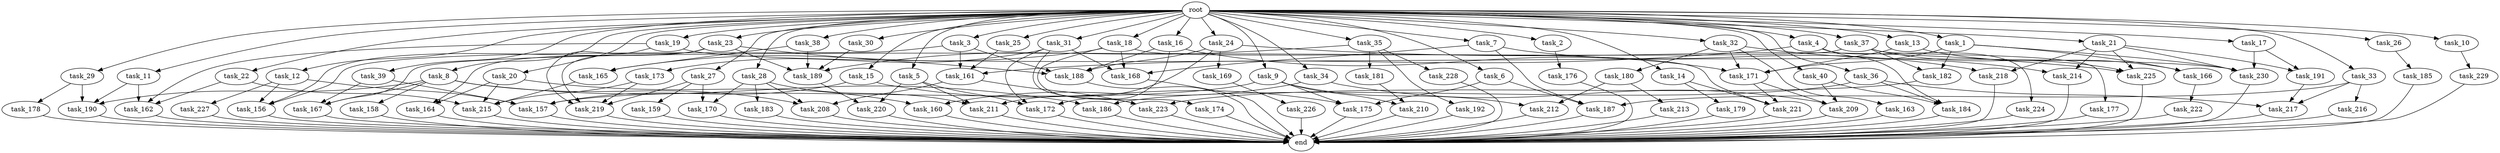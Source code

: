 digraph G {
  root [size="0.000000"];
  task_1 [size="102.400000"];
  task_2 [size="102.400000"];
  task_3 [size="102.400000"];
  task_4 [size="102.400000"];
  task_5 [size="102.400000"];
  task_6 [size="102.400000"];
  task_7 [size="102.400000"];
  task_8 [size="102.400000"];
  task_9 [size="102.400000"];
  task_10 [size="102.400000"];
  task_11 [size="102.400000"];
  task_12 [size="102.400000"];
  task_13 [size="102.400000"];
  task_14 [size="102.400000"];
  task_15 [size="102.400000"];
  task_16 [size="102.400000"];
  task_17 [size="102.400000"];
  task_18 [size="102.400000"];
  task_19 [size="102.400000"];
  task_20 [size="102.400000"];
  task_21 [size="102.400000"];
  task_22 [size="102.400000"];
  task_23 [size="102.400000"];
  task_24 [size="102.400000"];
  task_25 [size="102.400000"];
  task_26 [size="102.400000"];
  task_27 [size="102.400000"];
  task_28 [size="102.400000"];
  task_29 [size="102.400000"];
  task_30 [size="102.400000"];
  task_31 [size="102.400000"];
  task_32 [size="102.400000"];
  task_33 [size="102.400000"];
  task_34 [size="102.400000"];
  task_35 [size="102.400000"];
  task_36 [size="102.400000"];
  task_37 [size="102.400000"];
  task_38 [size="102.400000"];
  task_39 [size="102.400000"];
  task_40 [size="102.400000"];
  task_156 [size="29205777612.800003"];
  task_157 [size="128849018880.000000"];
  task_158 [size="13743895347.200001"];
  task_159 [size="54975581388.800003"];
  task_160 [size="116823110451.200012"];
  task_161 [size="30923764531.200001"];
  task_162 [size="115105123532.800003"];
  task_163 [size="13743895347.200001"];
  task_164 [size="38654705664.000000"];
  task_165 [size="91053306675.200012"];
  task_166 [size="27487790694.400002"];
  task_167 [size="38654705664.000000"];
  task_168 [size="66142496358.400002"];
  task_169 [size="54975581388.800003"];
  task_170 [size="97066260889.600006"];
  task_171 [size="72155450572.800003"];
  task_172 [size="66142496358.400002"];
  task_173 [size="13743895347.200001"];
  task_174 [size="21474836480.000000"];
  task_175 [size="130567005798.400009"];
  task_176 [size="21474836480.000000"];
  task_177 [size="3435973836.800000"];
  task_178 [size="85899345920.000000"];
  task_179 [size="7730941132.800000"];
  task_180 [size="13743895347.200001"];
  task_181 [size="42090679500.800003"];
  task_182 [size="17179869184.000000"];
  task_183 [size="42090679500.800003"];
  task_184 [size="59270548684.800003"];
  task_185 [size="85899345920.000000"];
  task_186 [size="55834574848.000000"];
  task_187 [size="83322365542.400009"];
  task_188 [size="107374182400.000000"];
  task_189 [size="205299436748.800018"];
  task_190 [size="141733920768.000000"];
  task_191 [size="29205777612.800003"];
  task_192 [size="42090679500.800003"];
  task_208 [size="110810156236.800003"];
  task_209 [size="92771293593.600006"];
  task_210 [size="35218731827.200005"];
  task_211 [size="118541097369.600006"];
  task_212 [size="21474836480.000000"];
  task_213 [size="7730941132.800000"];
  task_214 [size="21474836480.000000"];
  task_215 [size="120259084288.000000"];
  task_216 [size="21474836480.000000"];
  task_217 [size="94489280512.000000"];
  task_218 [size="38654705664.000000"];
  task_219 [size="187260574105.600006"];
  task_220 [size="63565515980.800003"];
  task_221 [size="32641751449.600002"];
  task_222 [size="7730941132.800000"];
  task_223 [size="99643241267.200012"];
  task_224 [size="13743895347.200001"];
  task_225 [size="66142496358.400002"];
  task_226 [size="21474836480.000000"];
  task_227 [size="7730941132.800000"];
  task_228 [size="42090679500.800003"];
  task_229 [size="54975581388.800003"];
  task_230 [size="112528143155.200012"];
  end [size="0.000000"];

  root -> task_1 [size="1.000000"];
  root -> task_2 [size="1.000000"];
  root -> task_3 [size="1.000000"];
  root -> task_4 [size="1.000000"];
  root -> task_5 [size="1.000000"];
  root -> task_6 [size="1.000000"];
  root -> task_7 [size="1.000000"];
  root -> task_8 [size="1.000000"];
  root -> task_9 [size="1.000000"];
  root -> task_10 [size="1.000000"];
  root -> task_11 [size="1.000000"];
  root -> task_12 [size="1.000000"];
  root -> task_13 [size="1.000000"];
  root -> task_14 [size="1.000000"];
  root -> task_15 [size="1.000000"];
  root -> task_16 [size="1.000000"];
  root -> task_17 [size="1.000000"];
  root -> task_18 [size="1.000000"];
  root -> task_19 [size="1.000000"];
  root -> task_20 [size="1.000000"];
  root -> task_21 [size="1.000000"];
  root -> task_22 [size="1.000000"];
  root -> task_23 [size="1.000000"];
  root -> task_24 [size="1.000000"];
  root -> task_25 [size="1.000000"];
  root -> task_26 [size="1.000000"];
  root -> task_27 [size="1.000000"];
  root -> task_28 [size="1.000000"];
  root -> task_29 [size="1.000000"];
  root -> task_30 [size="1.000000"];
  root -> task_31 [size="1.000000"];
  root -> task_32 [size="1.000000"];
  root -> task_33 [size="1.000000"];
  root -> task_34 [size="1.000000"];
  root -> task_35 [size="1.000000"];
  root -> task_36 [size="1.000000"];
  root -> task_37 [size="1.000000"];
  root -> task_38 [size="1.000000"];
  root -> task_39 [size="1.000000"];
  root -> task_40 [size="1.000000"];
  task_1 -> task_166 [size="134217728.000000"];
  task_1 -> task_171 [size="134217728.000000"];
  task_1 -> task_182 [size="134217728.000000"];
  task_1 -> task_230 [size="134217728.000000"];
  task_2 -> task_176 [size="209715200.000000"];
  task_3 -> task_156 [size="134217728.000000"];
  task_3 -> task_161 [size="134217728.000000"];
  task_3 -> task_188 [size="134217728.000000"];
  task_4 -> task_161 [size="134217728.000000"];
  task_4 -> task_184 [size="134217728.000000"];
  task_4 -> task_224 [size="134217728.000000"];
  task_5 -> task_172 [size="209715200.000000"];
  task_5 -> task_211 [size="209715200.000000"];
  task_5 -> task_220 [size="209715200.000000"];
  task_6 -> task_175 [size="301989888.000000"];
  task_6 -> task_187 [size="301989888.000000"];
  task_7 -> task_168 [size="301989888.000000"];
  task_7 -> task_187 [size="301989888.000000"];
  task_7 -> task_218 [size="301989888.000000"];
  task_8 -> task_158 [size="134217728.000000"];
  task_8 -> task_167 [size="134217728.000000"];
  task_8 -> task_186 [size="134217728.000000"];
  task_8 -> task_190 [size="134217728.000000"];
  task_8 -> task_208 [size="134217728.000000"];
  task_9 -> task_157 [size="134217728.000000"];
  task_9 -> task_175 [size="134217728.000000"];
  task_9 -> task_210 [size="134217728.000000"];
  task_9 -> task_212 [size="134217728.000000"];
  task_10 -> task_229 [size="536870912.000000"];
  task_11 -> task_162 [size="411041792.000000"];
  task_11 -> task_190 [size="411041792.000000"];
  task_12 -> task_156 [size="75497472.000000"];
  task_12 -> task_157 [size="75497472.000000"];
  task_12 -> task_227 [size="75497472.000000"];
  task_13 -> task_166 [size="134217728.000000"];
  task_13 -> task_171 [size="134217728.000000"];
  task_14 -> task_179 [size="75497472.000000"];
  task_14 -> task_221 [size="75497472.000000"];
  task_15 -> task_157 [size="838860800.000000"];
  task_15 -> task_175 [size="838860800.000000"];
  task_16 -> task_171 [size="301989888.000000"];
  task_16 -> task_172 [size="301989888.000000"];
  task_16 -> task_188 [size="301989888.000000"];
  task_17 -> task_191 [size="209715200.000000"];
  task_17 -> task_230 [size="209715200.000000"];
  task_18 -> task_165 [size="209715200.000000"];
  task_18 -> task_168 [size="209715200.000000"];
  task_18 -> task_174 [size="209715200.000000"];
  task_18 -> task_221 [size="209715200.000000"];
  task_19 -> task_162 [size="679477248.000000"];
  task_19 -> task_219 [size="679477248.000000"];
  task_19 -> task_230 [size="679477248.000000"];
  task_20 -> task_160 [size="301989888.000000"];
  task_20 -> task_164 [size="301989888.000000"];
  task_20 -> task_215 [size="301989888.000000"];
  task_21 -> task_191 [size="75497472.000000"];
  task_21 -> task_214 [size="75497472.000000"];
  task_21 -> task_218 [size="75497472.000000"];
  task_21 -> task_225 [size="75497472.000000"];
  task_21 -> task_230 [size="75497472.000000"];
  task_22 -> task_162 [size="33554432.000000"];
  task_22 -> task_215 [size="33554432.000000"];
  task_23 -> task_156 [size="75497472.000000"];
  task_23 -> task_164 [size="75497472.000000"];
  task_23 -> task_188 [size="75497472.000000"];
  task_23 -> task_189 [size="75497472.000000"];
  task_23 -> task_219 [size="75497472.000000"];
  task_24 -> task_169 [size="536870912.000000"];
  task_24 -> task_188 [size="536870912.000000"];
  task_24 -> task_211 [size="536870912.000000"];
  task_24 -> task_225 [size="536870912.000000"];
  task_25 -> task_161 [size="33554432.000000"];
  task_26 -> task_185 [size="838860800.000000"];
  task_27 -> task_159 [size="536870912.000000"];
  task_27 -> task_170 [size="536870912.000000"];
  task_27 -> task_219 [size="536870912.000000"];
  task_28 -> task_170 [size="411041792.000000"];
  task_28 -> task_183 [size="411041792.000000"];
  task_28 -> task_208 [size="411041792.000000"];
  task_28 -> task_211 [size="411041792.000000"];
  task_29 -> task_178 [size="838860800.000000"];
  task_29 -> task_190 [size="838860800.000000"];
  task_30 -> task_189 [size="838860800.000000"];
  task_31 -> task_168 [size="134217728.000000"];
  task_31 -> task_172 [size="134217728.000000"];
  task_31 -> task_173 [size="134217728.000000"];
  task_31 -> task_223 [size="134217728.000000"];
  task_32 -> task_163 [size="134217728.000000"];
  task_32 -> task_171 [size="134217728.000000"];
  task_32 -> task_180 [size="134217728.000000"];
  task_32 -> task_214 [size="134217728.000000"];
  task_33 -> task_187 [size="209715200.000000"];
  task_33 -> task_216 [size="209715200.000000"];
  task_33 -> task_217 [size="209715200.000000"];
  task_34 -> task_160 [size="838860800.000000"];
  task_34 -> task_209 [size="838860800.000000"];
  task_35 -> task_181 [size="411041792.000000"];
  task_35 -> task_189 [size="411041792.000000"];
  task_35 -> task_192 [size="411041792.000000"];
  task_35 -> task_228 [size="411041792.000000"];
  task_36 -> task_184 [size="411041792.000000"];
  task_36 -> task_186 [size="411041792.000000"];
  task_36 -> task_217 [size="411041792.000000"];
  task_37 -> task_167 [size="33554432.000000"];
  task_37 -> task_177 [size="33554432.000000"];
  task_37 -> task_182 [size="33554432.000000"];
  task_37 -> task_225 [size="33554432.000000"];
  task_38 -> task_165 [size="679477248.000000"];
  task_38 -> task_189 [size="679477248.000000"];
  task_39 -> task_157 [size="209715200.000000"];
  task_39 -> task_167 [size="209715200.000000"];
  task_40 -> task_184 [size="33554432.000000"];
  task_40 -> task_209 [size="33554432.000000"];
  task_156 -> end [size="1.000000"];
  task_157 -> end [size="1.000000"];
  task_158 -> end [size="1.000000"];
  task_159 -> end [size="1.000000"];
  task_160 -> end [size="1.000000"];
  task_161 -> task_208 [size="536870912.000000"];
  task_161 -> task_223 [size="536870912.000000"];
  task_162 -> end [size="1.000000"];
  task_163 -> end [size="1.000000"];
  task_164 -> end [size="1.000000"];
  task_165 -> task_215 [size="301989888.000000"];
  task_166 -> task_222 [size="75497472.000000"];
  task_167 -> end [size="1.000000"];
  task_168 -> end [size="1.000000"];
  task_169 -> task_226 [size="209715200.000000"];
  task_170 -> end [size="1.000000"];
  task_171 -> task_209 [size="33554432.000000"];
  task_171 -> task_221 [size="33554432.000000"];
  task_172 -> end [size="1.000000"];
  task_173 -> task_215 [size="536870912.000000"];
  task_173 -> task_219 [size="536870912.000000"];
  task_174 -> end [size="1.000000"];
  task_175 -> end [size="1.000000"];
  task_176 -> end [size="1.000000"];
  task_177 -> end [size="1.000000"];
  task_178 -> end [size="1.000000"];
  task_179 -> end [size="1.000000"];
  task_180 -> task_212 [size="75497472.000000"];
  task_180 -> task_213 [size="75497472.000000"];
  task_181 -> task_210 [size="209715200.000000"];
  task_182 -> task_223 [size="301989888.000000"];
  task_183 -> end [size="1.000000"];
  task_184 -> end [size="1.000000"];
  task_185 -> end [size="1.000000"];
  task_186 -> end [size="1.000000"];
  task_187 -> end [size="1.000000"];
  task_188 -> end [size="1.000000"];
  task_189 -> task_220 [size="411041792.000000"];
  task_190 -> end [size="1.000000"];
  task_191 -> task_217 [size="301989888.000000"];
  task_192 -> end [size="1.000000"];
  task_208 -> end [size="1.000000"];
  task_209 -> end [size="1.000000"];
  task_210 -> end [size="1.000000"];
  task_211 -> end [size="1.000000"];
  task_212 -> end [size="1.000000"];
  task_213 -> end [size="1.000000"];
  task_214 -> end [size="1.000000"];
  task_215 -> end [size="1.000000"];
  task_216 -> end [size="1.000000"];
  task_217 -> end [size="1.000000"];
  task_218 -> end [size="1.000000"];
  task_219 -> end [size="1.000000"];
  task_220 -> end [size="1.000000"];
  task_221 -> end [size="1.000000"];
  task_222 -> end [size="1.000000"];
  task_223 -> end [size="1.000000"];
  task_224 -> end [size="1.000000"];
  task_225 -> end [size="1.000000"];
  task_226 -> end [size="1.000000"];
  task_227 -> end [size="1.000000"];
  task_228 -> end [size="1.000000"];
  task_229 -> end [size="1.000000"];
  task_230 -> end [size="1.000000"];
}
